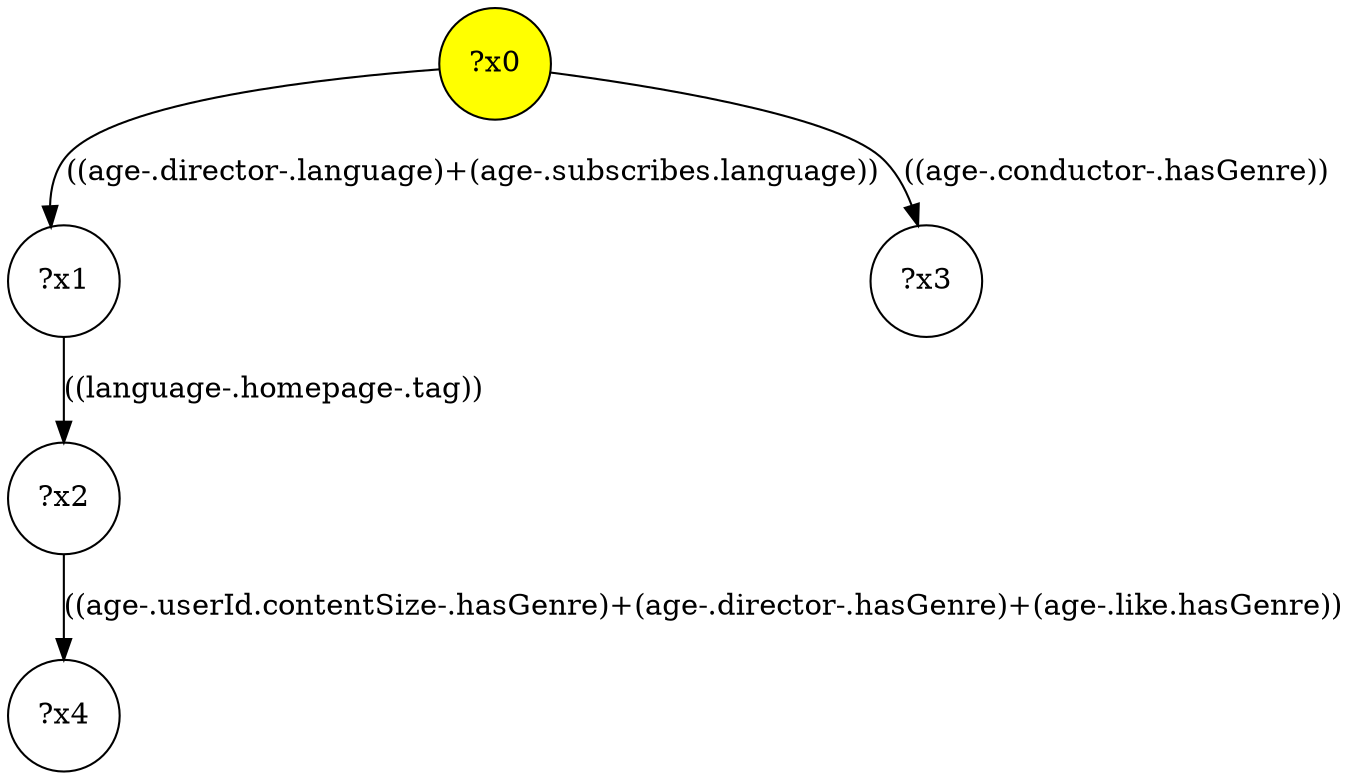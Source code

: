 digraph g {
	x0 [fillcolor="yellow", style="filled," shape=circle, label="?x0"];
	x1 [shape=circle, label="?x1"];
	x0 -> x1 [label="((age-.director-.language)+(age-.subscribes.language))"];
	x2 [shape=circle, label="?x2"];
	x1 -> x2 [label="((language-.homepage-.tag))"];
	x3 [shape=circle, label="?x3"];
	x0 -> x3 [label="((age-.conductor-.hasGenre))"];
	x4 [shape=circle, label="?x4"];
	x2 -> x4 [label="((age-.userId.contentSize-.hasGenre)+(age-.director-.hasGenre)+(age-.like.hasGenre))"];
}

